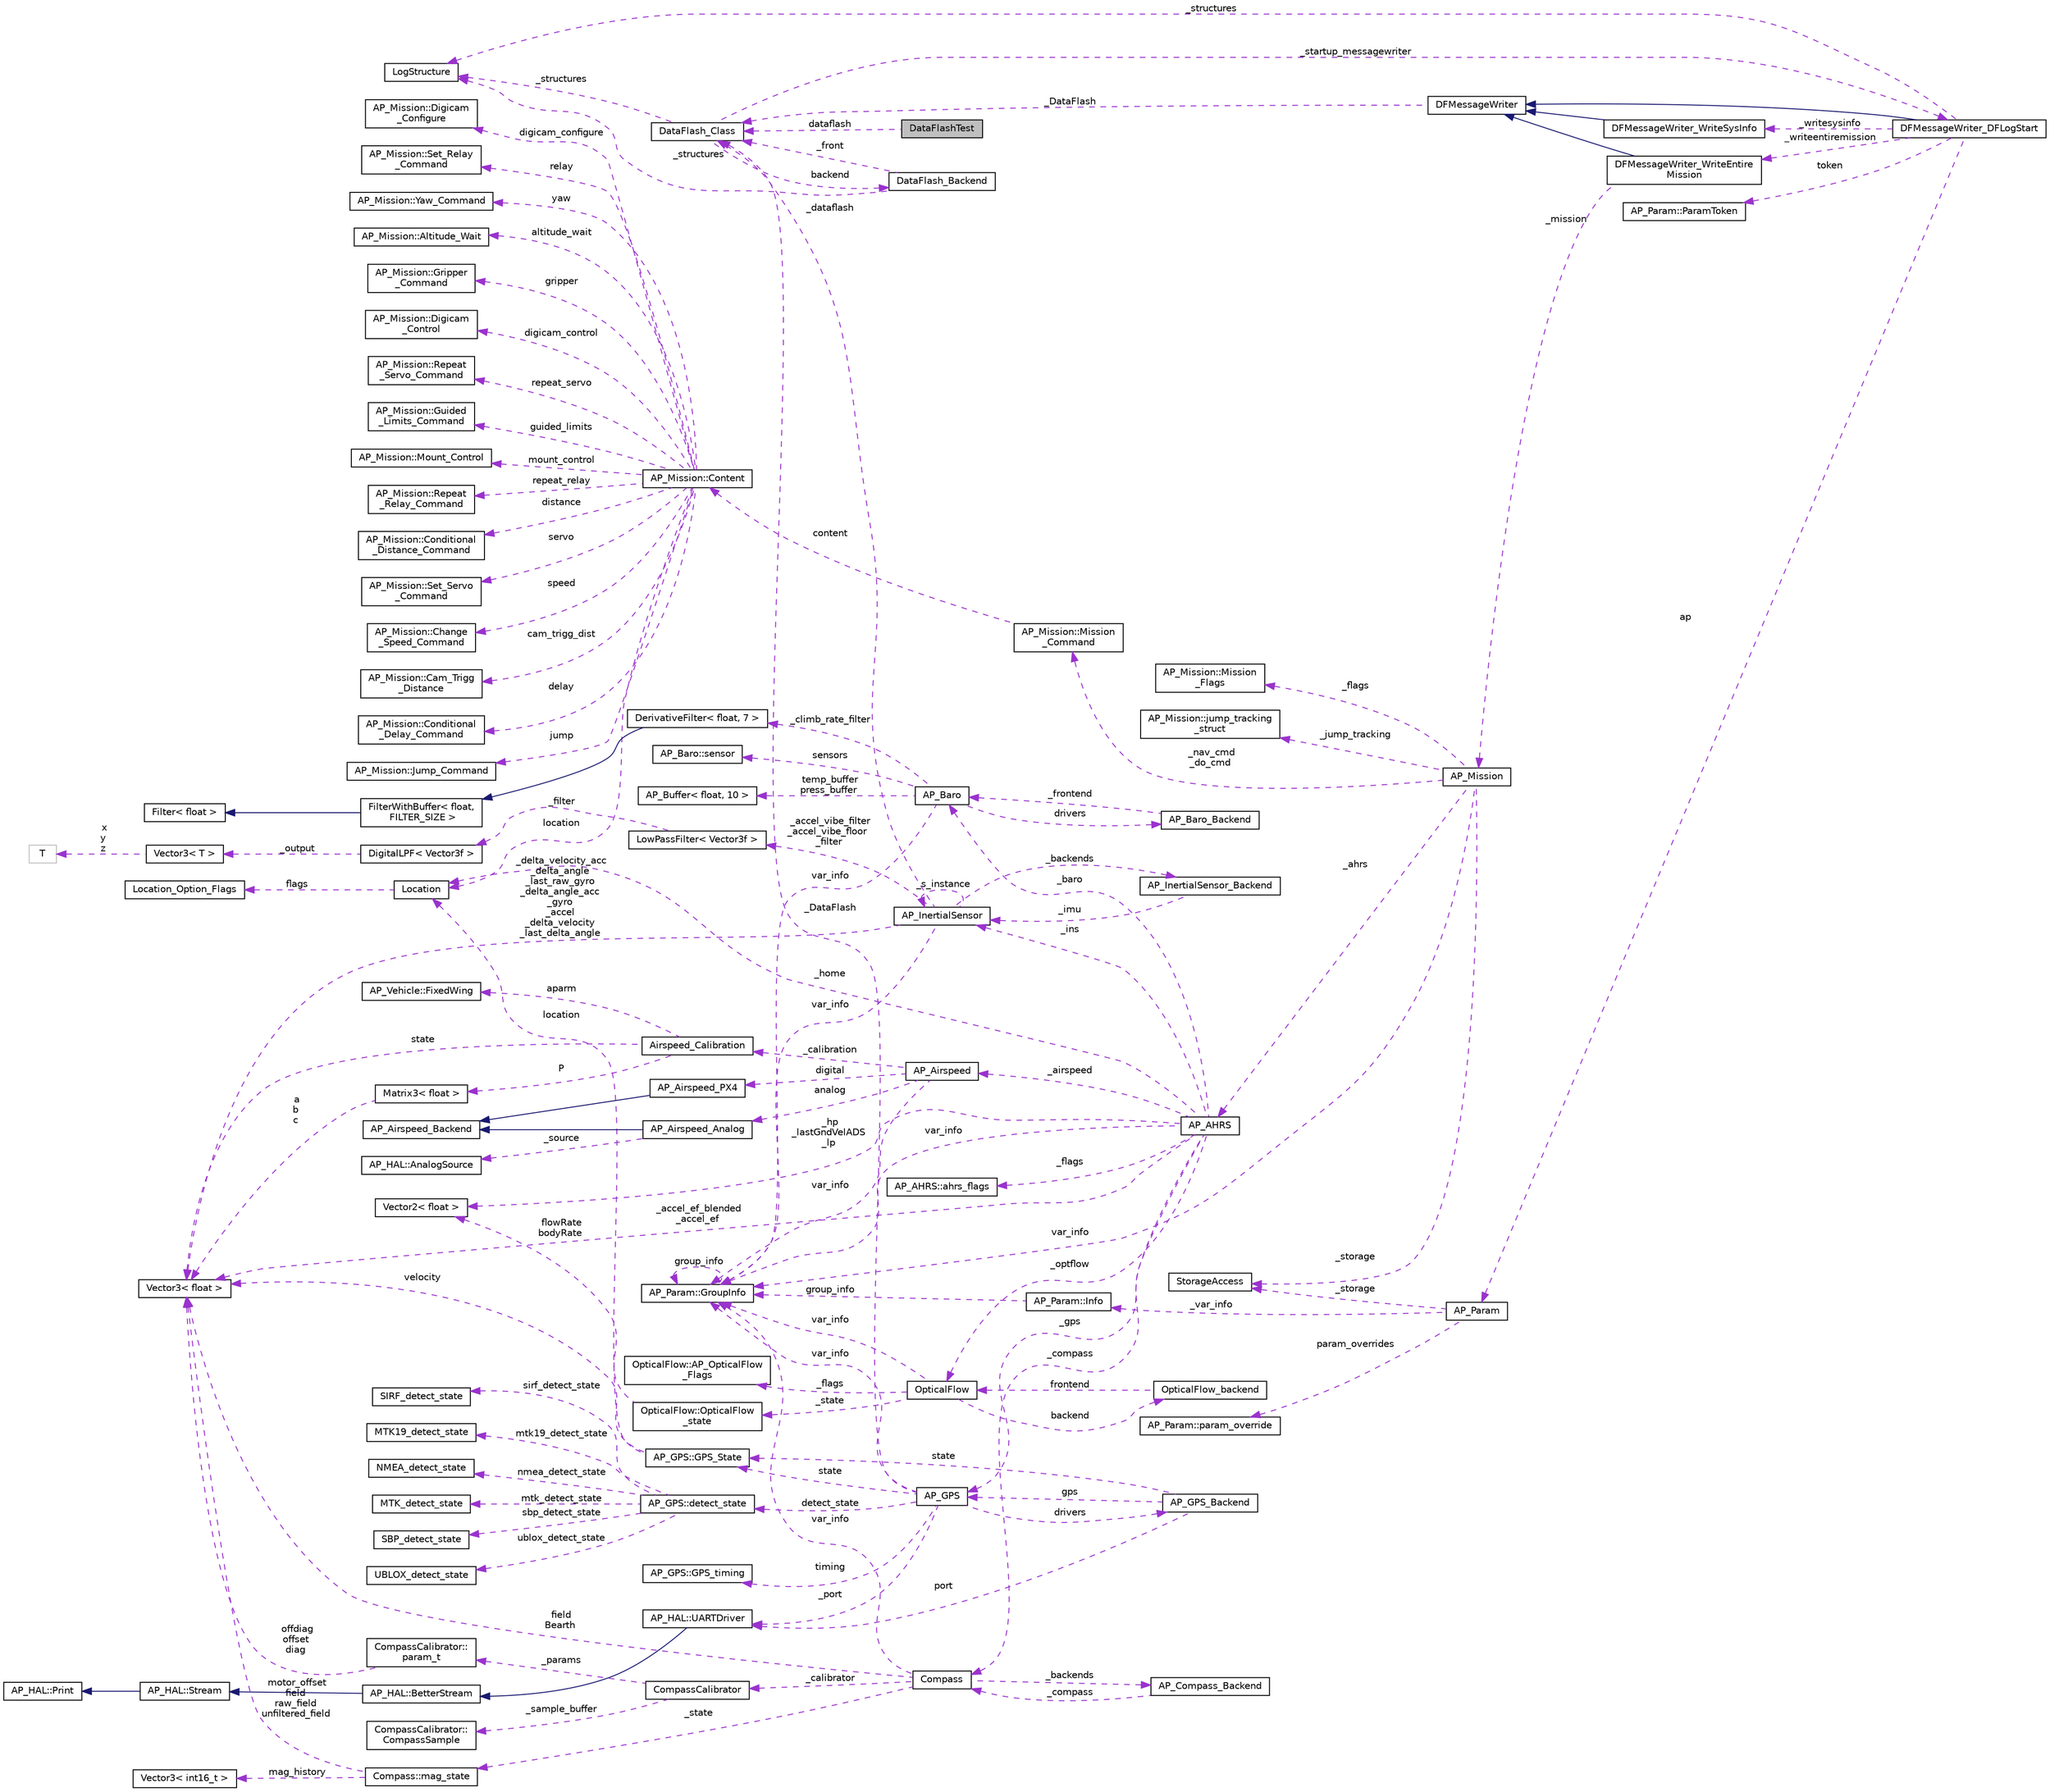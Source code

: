 digraph "DataFlashTest"
{
 // INTERACTIVE_SVG=YES
  edge [fontname="Helvetica",fontsize="10",labelfontname="Helvetica",labelfontsize="10"];
  node [fontname="Helvetica",fontsize="10",shape=record];
  rankdir="LR";
  Node1 [label="DataFlashTest",height=0.2,width=0.4,color="black", fillcolor="grey75", style="filled", fontcolor="black"];
  Node2 -> Node1 [dir="back",color="darkorchid3",fontsize="10",style="dashed",label=" dataflash" ,fontname="Helvetica"];
  Node2 [label="DataFlash_Class",height=0.2,width=0.4,color="black", fillcolor="white", style="filled",URL="$classDataFlash__Class.html"];
  Node3 -> Node2 [dir="back",color="darkorchid3",fontsize="10",style="dashed",label=" _structures" ,fontname="Helvetica"];
  Node3 [label="LogStructure",height=0.2,width=0.4,color="black", fillcolor="white", style="filled",URL="$structLogStructure.html"];
  Node4 -> Node2 [dir="back",color="darkorchid3",fontsize="10",style="dashed",label=" backend" ,fontname="Helvetica"];
  Node4 [label="DataFlash_Backend",height=0.2,width=0.4,color="black", fillcolor="white", style="filled",URL="$classDataFlash__Backend.html"];
  Node3 -> Node4 [dir="back",color="darkorchid3",fontsize="10",style="dashed",label=" _structures" ,fontname="Helvetica"];
  Node2 -> Node4 [dir="back",color="darkorchid3",fontsize="10",style="dashed",label=" _front" ,fontname="Helvetica"];
  Node5 -> Node2 [dir="back",color="darkorchid3",fontsize="10",style="dashed",label=" _startup_messagewriter" ,fontname="Helvetica"];
  Node5 [label="DFMessageWriter_DFLogStart",height=0.2,width=0.4,color="black", fillcolor="white", style="filled",URL="$classDFMessageWriter__DFLogStart.html"];
  Node6 -> Node5 [dir="back",color="midnightblue",fontsize="10",style="solid",fontname="Helvetica"];
  Node6 [label="DFMessageWriter",height=0.2,width=0.4,color="black", fillcolor="white", style="filled",URL="$classDFMessageWriter.html"];
  Node2 -> Node6 [dir="back",color="darkorchid3",fontsize="10",style="dashed",label=" _DataFlash" ,fontname="Helvetica"];
  Node7 -> Node5 [dir="back",color="darkorchid3",fontsize="10",style="dashed",label=" _writeentiremission" ,fontname="Helvetica"];
  Node7 [label="DFMessageWriter_WriteEntire\lMission",height=0.2,width=0.4,color="black", fillcolor="white", style="filled",URL="$classDFMessageWriter__WriteEntireMission.html"];
  Node6 -> Node7 [dir="back",color="midnightblue",fontsize="10",style="solid",fontname="Helvetica"];
  Node8 -> Node7 [dir="back",color="darkorchid3",fontsize="10",style="dashed",label=" _mission" ,fontname="Helvetica"];
  Node8 [label="AP_Mission",height=0.2,width=0.4,color="black", fillcolor="white", style="filled",URL="$classAP__Mission.html",tooltip="Object managing Mission. "];
  Node9 -> Node8 [dir="back",color="darkorchid3",fontsize="10",style="dashed",label=" _storage" ,fontname="Helvetica"];
  Node9 [label="StorageAccess",height=0.2,width=0.4,color="black", fillcolor="white", style="filled",URL="$classStorageAccess.html"];
  Node10 -> Node8 [dir="back",color="darkorchid3",fontsize="10",style="dashed",label=" _nav_cmd\n_do_cmd" ,fontname="Helvetica"];
  Node10 [label="AP_Mission::Mission\l_Command",height=0.2,width=0.4,color="black", fillcolor="white", style="filled",URL="$structAP__Mission_1_1Mission__Command.html"];
  Node11 -> Node10 [dir="back",color="darkorchid3",fontsize="10",style="dashed",label=" content" ,fontname="Helvetica"];
  Node11 [label="AP_Mission::Content",height=0.2,width=0.4,color="black", fillcolor="white", style="filled",URL="$unionAP__Mission_1_1Content.html"];
  Node12 -> Node11 [dir="back",color="darkorchid3",fontsize="10",style="dashed",label=" guided_limits" ,fontname="Helvetica"];
  Node12 [label="AP_Mission::Guided\l_Limits_Command",height=0.2,width=0.4,color="black", fillcolor="white", style="filled",URL="$structAP__Mission_1_1Guided__Limits__Command.html"];
  Node13 -> Node11 [dir="back",color="darkorchid3",fontsize="10",style="dashed",label=" mount_control" ,fontname="Helvetica"];
  Node13 [label="AP_Mission::Mount_Control",height=0.2,width=0.4,color="black", fillcolor="white", style="filled",URL="$structAP__Mission_1_1Mount__Control.html"];
  Node14 -> Node11 [dir="back",color="darkorchid3",fontsize="10",style="dashed",label=" repeat_relay" ,fontname="Helvetica"];
  Node14 [label="AP_Mission::Repeat\l_Relay_Command",height=0.2,width=0.4,color="black", fillcolor="white", style="filled",URL="$structAP__Mission_1_1Repeat__Relay__Command.html"];
  Node15 -> Node11 [dir="back",color="darkorchid3",fontsize="10",style="dashed",label=" distance" ,fontname="Helvetica"];
  Node15 [label="AP_Mission::Conditional\l_Distance_Command",height=0.2,width=0.4,color="black", fillcolor="white", style="filled",URL="$structAP__Mission_1_1Conditional__Distance__Command.html"];
  Node16 -> Node11 [dir="back",color="darkorchid3",fontsize="10",style="dashed",label=" servo" ,fontname="Helvetica"];
  Node16 [label="AP_Mission::Set_Servo\l_Command",height=0.2,width=0.4,color="black", fillcolor="white", style="filled",URL="$structAP__Mission_1_1Set__Servo__Command.html"];
  Node17 -> Node11 [dir="back",color="darkorchid3",fontsize="10",style="dashed",label=" speed" ,fontname="Helvetica"];
  Node17 [label="AP_Mission::Change\l_Speed_Command",height=0.2,width=0.4,color="black", fillcolor="white", style="filled",URL="$structAP__Mission_1_1Change__Speed__Command.html"];
  Node18 -> Node11 [dir="back",color="darkorchid3",fontsize="10",style="dashed",label=" cam_trigg_dist" ,fontname="Helvetica"];
  Node18 [label="AP_Mission::Cam_Trigg\l_Distance",height=0.2,width=0.4,color="black", fillcolor="white", style="filled",URL="$structAP__Mission_1_1Cam__Trigg__Distance.html"];
  Node19 -> Node11 [dir="back",color="darkorchid3",fontsize="10",style="dashed",label=" delay" ,fontname="Helvetica"];
  Node19 [label="AP_Mission::Conditional\l_Delay_Command",height=0.2,width=0.4,color="black", fillcolor="white", style="filled",URL="$structAP__Mission_1_1Conditional__Delay__Command.html"];
  Node20 -> Node11 [dir="back",color="darkorchid3",fontsize="10",style="dashed",label=" jump" ,fontname="Helvetica"];
  Node20 [label="AP_Mission::Jump_Command",height=0.2,width=0.4,color="black", fillcolor="white", style="filled",URL="$structAP__Mission_1_1Jump__Command.html"];
  Node21 -> Node11 [dir="back",color="darkorchid3",fontsize="10",style="dashed",label=" location" ,fontname="Helvetica"];
  Node21 [label="Location",height=0.2,width=0.4,color="black", fillcolor="white", style="filled",URL="$structLocation.html"];
  Node22 -> Node21 [dir="back",color="darkorchid3",fontsize="10",style="dashed",label=" flags" ,fontname="Helvetica"];
  Node22 [label="Location_Option_Flags",height=0.2,width=0.4,color="black", fillcolor="white", style="filled",URL="$structLocation__Option__Flags.html"];
  Node23 -> Node11 [dir="back",color="darkorchid3",fontsize="10",style="dashed",label=" digicam_configure" ,fontname="Helvetica"];
  Node23 [label="AP_Mission::Digicam\l_Configure",height=0.2,width=0.4,color="black", fillcolor="white", style="filled",URL="$structAP__Mission_1_1Digicam__Configure.html"];
  Node24 -> Node11 [dir="back",color="darkorchid3",fontsize="10",style="dashed",label=" relay" ,fontname="Helvetica"];
  Node24 [label="AP_Mission::Set_Relay\l_Command",height=0.2,width=0.4,color="black", fillcolor="white", style="filled",URL="$structAP__Mission_1_1Set__Relay__Command.html"];
  Node25 -> Node11 [dir="back",color="darkorchid3",fontsize="10",style="dashed",label=" yaw" ,fontname="Helvetica"];
  Node25 [label="AP_Mission::Yaw_Command",height=0.2,width=0.4,color="black", fillcolor="white", style="filled",URL="$structAP__Mission_1_1Yaw__Command.html"];
  Node26 -> Node11 [dir="back",color="darkorchid3",fontsize="10",style="dashed",label=" altitude_wait" ,fontname="Helvetica"];
  Node26 [label="AP_Mission::Altitude_Wait",height=0.2,width=0.4,color="black", fillcolor="white", style="filled",URL="$structAP__Mission_1_1Altitude__Wait.html"];
  Node27 -> Node11 [dir="back",color="darkorchid3",fontsize="10",style="dashed",label=" gripper" ,fontname="Helvetica"];
  Node27 [label="AP_Mission::Gripper\l_Command",height=0.2,width=0.4,color="black", fillcolor="white", style="filled",URL="$structAP__Mission_1_1Gripper__Command.html"];
  Node28 -> Node11 [dir="back",color="darkorchid3",fontsize="10",style="dashed",label=" digicam_control" ,fontname="Helvetica"];
  Node28 [label="AP_Mission::Digicam\l_Control",height=0.2,width=0.4,color="black", fillcolor="white", style="filled",URL="$structAP__Mission_1_1Digicam__Control.html"];
  Node29 -> Node11 [dir="back",color="darkorchid3",fontsize="10",style="dashed",label=" repeat_servo" ,fontname="Helvetica"];
  Node29 [label="AP_Mission::Repeat\l_Servo_Command",height=0.2,width=0.4,color="black", fillcolor="white", style="filled",URL="$structAP__Mission_1_1Repeat__Servo__Command.html"];
  Node30 -> Node8 [dir="back",color="darkorchid3",fontsize="10",style="dashed",label=" var_info" ,fontname="Helvetica"];
  Node30 [label="AP_Param::GroupInfo",height=0.2,width=0.4,color="black", fillcolor="white", style="filled",URL="$structAP__Param_1_1GroupInfo.html"];
  Node30 -> Node30 [dir="back",color="darkorchid3",fontsize="10",style="dashed",label=" group_info" ,fontname="Helvetica"];
  Node31 -> Node8 [dir="back",color="darkorchid3",fontsize="10",style="dashed",label=" _flags" ,fontname="Helvetica"];
  Node31 [label="AP_Mission::Mission\l_Flags",height=0.2,width=0.4,color="black", fillcolor="white", style="filled",URL="$structAP__Mission_1_1Mission__Flags.html"];
  Node32 -> Node8 [dir="back",color="darkorchid3",fontsize="10",style="dashed",label=" _ahrs" ,fontname="Helvetica"];
  Node32 [label="AP_AHRS",height=0.2,width=0.4,color="black", fillcolor="white", style="filled",URL="$classAP__AHRS.html"];
  Node33 -> Node32 [dir="back",color="darkorchid3",fontsize="10",style="dashed",label=" _flags" ,fontname="Helvetica"];
  Node33 [label="AP_AHRS::ahrs_flags",height=0.2,width=0.4,color="black", fillcolor="white", style="filled",URL="$structAP__AHRS_1_1ahrs__flags.html"];
  Node34 -> Node32 [dir="back",color="darkorchid3",fontsize="10",style="dashed",label=" _baro" ,fontname="Helvetica"];
  Node34 [label="AP_Baro",height=0.2,width=0.4,color="black", fillcolor="white", style="filled",URL="$classAP__Baro.html"];
  Node35 -> Node34 [dir="back",color="darkorchid3",fontsize="10",style="dashed",label=" sensors" ,fontname="Helvetica"];
  Node35 [label="AP_Baro::sensor",height=0.2,width=0.4,color="black", fillcolor="white", style="filled",URL="$structAP__Baro_1_1sensor.html"];
  Node36 -> Node34 [dir="back",color="darkorchid3",fontsize="10",style="dashed",label=" temp_buffer\npress_buffer" ,fontname="Helvetica"];
  Node36 [label="AP_Buffer\< float, 10 \>",height=0.2,width=0.4,color="black", fillcolor="white", style="filled",URL="$classAP__Buffer.html"];
  Node37 -> Node34 [dir="back",color="darkorchid3",fontsize="10",style="dashed",label=" _climb_rate_filter" ,fontname="Helvetica"];
  Node37 [label="DerivativeFilter\< float, 7 \>",height=0.2,width=0.4,color="black", fillcolor="white", style="filled",URL="$classDerivativeFilter.html"];
  Node38 -> Node37 [dir="back",color="midnightblue",fontsize="10",style="solid",fontname="Helvetica"];
  Node38 [label="FilterWithBuffer\< float,\l FILTER_SIZE \>",height=0.2,width=0.4,color="black", fillcolor="white", style="filled",URL="$classFilterWithBuffer.html"];
  Node39 -> Node38 [dir="back",color="midnightblue",fontsize="10",style="solid",fontname="Helvetica"];
  Node39 [label="Filter\< float \>",height=0.2,width=0.4,color="black", fillcolor="white", style="filled",URL="$classFilter.html"];
  Node30 -> Node34 [dir="back",color="darkorchid3",fontsize="10",style="dashed",label=" var_info" ,fontname="Helvetica"];
  Node40 -> Node34 [dir="back",color="darkorchid3",fontsize="10",style="dashed",label=" drivers" ,fontname="Helvetica"];
  Node40 [label="AP_Baro_Backend",height=0.2,width=0.4,color="black", fillcolor="white", style="filled",URL="$classAP__Baro__Backend.html",tooltip="-*- tab-width: 4; Mode: C++; c-basic-offset: 4; indent-tabs-mode: nil -*- "];
  Node34 -> Node40 [dir="back",color="darkorchid3",fontsize="10",style="dashed",label=" _frontend" ,fontname="Helvetica"];
  Node41 -> Node32 [dir="back",color="darkorchid3",fontsize="10",style="dashed",label=" _optflow" ,fontname="Helvetica"];
  Node41 [label="OpticalFlow",height=0.2,width=0.4,color="black", fillcolor="white", style="filled",URL="$classOpticalFlow.html"];
  Node30 -> Node41 [dir="back",color="darkorchid3",fontsize="10",style="dashed",label=" var_info" ,fontname="Helvetica"];
  Node42 -> Node41 [dir="back",color="darkorchid3",fontsize="10",style="dashed",label=" _state" ,fontname="Helvetica"];
  Node42 [label="OpticalFlow::OpticalFlow\l_state",height=0.2,width=0.4,color="black", fillcolor="white", style="filled",URL="$structOpticalFlow_1_1OpticalFlow__state.html"];
  Node43 -> Node42 [dir="back",color="darkorchid3",fontsize="10",style="dashed",label=" flowRate\nbodyRate" ,fontname="Helvetica"];
  Node43 [label="Vector2\< float \>",height=0.2,width=0.4,color="black", fillcolor="white", style="filled",URL="$structVector2.html"];
  Node44 -> Node41 [dir="back",color="darkorchid3",fontsize="10",style="dashed",label=" backend" ,fontname="Helvetica"];
  Node44 [label="OpticalFlow_backend",height=0.2,width=0.4,color="black", fillcolor="white", style="filled",URL="$classOpticalFlow__backend.html"];
  Node41 -> Node44 [dir="back",color="darkorchid3",fontsize="10",style="dashed",label=" frontend" ,fontname="Helvetica"];
  Node45 -> Node41 [dir="back",color="darkorchid3",fontsize="10",style="dashed",label=" _flags" ,fontname="Helvetica"];
  Node45 [label="OpticalFlow::AP_OpticalFlow\l_Flags",height=0.2,width=0.4,color="black", fillcolor="white", style="filled",URL="$structOpticalFlow_1_1AP__OpticalFlow__Flags.html"];
  Node30 -> Node32 [dir="back",color="darkorchid3",fontsize="10",style="dashed",label=" var_info" ,fontname="Helvetica"];
  Node46 -> Node32 [dir="back",color="darkorchid3",fontsize="10",style="dashed",label=" _accel_ef_blended\n_accel_ef" ,fontname="Helvetica"];
  Node46 [label="Vector3\< float \>",height=0.2,width=0.4,color="black", fillcolor="white", style="filled",URL="$classVector3.html"];
  Node47 -> Node32 [dir="back",color="darkorchid3",fontsize="10",style="dashed",label=" _ins" ,fontname="Helvetica"];
  Node47 [label="AP_InertialSensor",height=0.2,width=0.4,color="black", fillcolor="white", style="filled",URL="$classAP__InertialSensor.html"];
  Node48 -> Node47 [dir="back",color="darkorchid3",fontsize="10",style="dashed",label=" _accel_vibe_filter\n_accel_vibe_floor\l_filter" ,fontname="Helvetica"];
  Node48 [label="LowPassFilter\< Vector3f \>",height=0.2,width=0.4,color="black", fillcolor="white", style="filled",URL="$classLowPassFilter.html"];
  Node49 -> Node48 [dir="back",color="darkorchid3",fontsize="10",style="dashed",label=" _filter" ,fontname="Helvetica"];
  Node49 [label="DigitalLPF\< Vector3f \>",height=0.2,width=0.4,color="black", fillcolor="white", style="filled",URL="$classDigitalLPF.html"];
  Node50 -> Node49 [dir="back",color="darkorchid3",fontsize="10",style="dashed",label=" _output" ,fontname="Helvetica"];
  Node50 [label="Vector3\< T \>",height=0.2,width=0.4,color="black", fillcolor="white", style="filled",URL="$classVector3.html"];
  Node51 -> Node50 [dir="back",color="darkorchid3",fontsize="10",style="dashed",label=" x\ny\nz" ,fontname="Helvetica"];
  Node51 [label="T",height=0.2,width=0.4,color="grey75", fillcolor="white", style="filled"];
  Node52 -> Node47 [dir="back",color="darkorchid3",fontsize="10",style="dashed",label=" _backends" ,fontname="Helvetica"];
  Node52 [label="AP_InertialSensor_Backend",height=0.2,width=0.4,color="black", fillcolor="white", style="filled",URL="$classAP__InertialSensor__Backend.html"];
  Node47 -> Node52 [dir="back",color="darkorchid3",fontsize="10",style="dashed",label=" _imu" ,fontname="Helvetica"];
  Node2 -> Node47 [dir="back",color="darkorchid3",fontsize="10",style="dashed",label=" _dataflash" ,fontname="Helvetica"];
  Node30 -> Node47 [dir="back",color="darkorchid3",fontsize="10",style="dashed",label=" var_info" ,fontname="Helvetica"];
  Node47 -> Node47 [dir="back",color="darkorchid3",fontsize="10",style="dashed",label=" _s_instance" ,fontname="Helvetica"];
  Node46 -> Node47 [dir="back",color="darkorchid3",fontsize="10",style="dashed",label=" _delta_velocity_acc\n_delta_angle\n_last_raw_gyro\n_delta_angle_acc\n_gyro\n_accel\n_delta_velocity\n_last_delta_angle" ,fontname="Helvetica"];
  Node53 -> Node32 [dir="back",color="darkorchid3",fontsize="10",style="dashed",label=" _airspeed" ,fontname="Helvetica"];
  Node53 [label="AP_Airspeed",height=0.2,width=0.4,color="black", fillcolor="white", style="filled",URL="$classAP__Airspeed.html"];
  Node54 -> Node53 [dir="back",color="darkorchid3",fontsize="10",style="dashed",label=" analog" ,fontname="Helvetica"];
  Node54 [label="AP_Airspeed_Analog",height=0.2,width=0.4,color="black", fillcolor="white", style="filled",URL="$classAP__Airspeed__Analog.html",tooltip="-*- tab-width: 4; Mode: C++; c-basic-offset: 4; indent-tabs-mode: nil -*- "];
  Node55 -> Node54 [dir="back",color="midnightblue",fontsize="10",style="solid",fontname="Helvetica"];
  Node55 [label="AP_Airspeed_Backend",height=0.2,width=0.4,color="black", fillcolor="white", style="filled",URL="$classAP__Airspeed__Backend.html",tooltip="-*- tab-width: 4; Mode: C++; c-basic-offset: 4; indent-tabs-mode: nil -*- "];
  Node56 -> Node54 [dir="back",color="darkorchid3",fontsize="10",style="dashed",label=" _source" ,fontname="Helvetica"];
  Node56 [label="AP_HAL::AnalogSource",height=0.2,width=0.4,color="black", fillcolor="white", style="filled",URL="$classAP__HAL_1_1AnalogSource.html"];
  Node30 -> Node53 [dir="back",color="darkorchid3",fontsize="10",style="dashed",label=" var_info" ,fontname="Helvetica"];
  Node57 -> Node53 [dir="back",color="darkorchid3",fontsize="10",style="dashed",label=" digital" ,fontname="Helvetica"];
  Node57 [label="AP_Airspeed_PX4",height=0.2,width=0.4,color="black", fillcolor="white", style="filled",URL="$classAP__Airspeed__PX4.html",tooltip="-*- tab-width: 4; Mode: C++; c-basic-offset: 4; indent-tabs-mode: nil -*- "];
  Node55 -> Node57 [dir="back",color="midnightblue",fontsize="10",style="solid",fontname="Helvetica"];
  Node58 -> Node53 [dir="back",color="darkorchid3",fontsize="10",style="dashed",label=" _calibration" ,fontname="Helvetica"];
  Node58 [label="Airspeed_Calibration",height=0.2,width=0.4,color="black", fillcolor="white", style="filled",URL="$classAirspeed__Calibration.html",tooltip="-*- tab-width: 4; Mode: C++; c-basic-offset: 4; indent-tabs-mode: nil -*- "];
  Node59 -> Node58 [dir="back",color="darkorchid3",fontsize="10",style="dashed",label=" P" ,fontname="Helvetica"];
  Node59 [label="Matrix3\< float \>",height=0.2,width=0.4,color="black", fillcolor="white", style="filled",URL="$classMatrix3.html"];
  Node46 -> Node59 [dir="back",color="darkorchid3",fontsize="10",style="dashed",label=" a\nb\nc" ,fontname="Helvetica"];
  Node46 -> Node58 [dir="back",color="darkorchid3",fontsize="10",style="dashed",label=" state" ,fontname="Helvetica"];
  Node60 -> Node58 [dir="back",color="darkorchid3",fontsize="10",style="dashed",label=" aparm" ,fontname="Helvetica"];
  Node60 [label="AP_Vehicle::FixedWing",height=0.2,width=0.4,color="black", fillcolor="white", style="filled",URL="$structAP__Vehicle_1_1FixedWing.html"];
  Node43 -> Node32 [dir="back",color="darkorchid3",fontsize="10",style="dashed",label=" _hp\n_lastGndVelADS\n_lp" ,fontname="Helvetica"];
  Node61 -> Node32 [dir="back",color="darkorchid3",fontsize="10",style="dashed",label=" _gps" ,fontname="Helvetica"];
  Node61 [label="AP_GPS",height=0.2,width=0.4,color="black", fillcolor="white", style="filled",URL="$classAP__GPS.html"];
  Node62 -> Node61 [dir="back",color="darkorchid3",fontsize="10",style="dashed",label=" detect_state" ,fontname="Helvetica"];
  Node62 [label="AP_GPS::detect_state",height=0.2,width=0.4,color="black", fillcolor="white", style="filled",URL="$structAP__GPS_1_1detect__state.html"];
  Node63 -> Node62 [dir="back",color="darkorchid3",fontsize="10",style="dashed",label=" sbp_detect_state" ,fontname="Helvetica"];
  Node63 [label="SBP_detect_state",height=0.2,width=0.4,color="black", fillcolor="white", style="filled",URL="$structSBP__detect__state.html"];
  Node64 -> Node62 [dir="back",color="darkorchid3",fontsize="10",style="dashed",label=" ublox_detect_state" ,fontname="Helvetica"];
  Node64 [label="UBLOX_detect_state",height=0.2,width=0.4,color="black", fillcolor="white", style="filled",URL="$structUBLOX__detect__state.html"];
  Node65 -> Node62 [dir="back",color="darkorchid3",fontsize="10",style="dashed",label=" sirf_detect_state" ,fontname="Helvetica"];
  Node65 [label="SIRF_detect_state",height=0.2,width=0.4,color="black", fillcolor="white", style="filled",URL="$structSIRF__detect__state.html"];
  Node66 -> Node62 [dir="back",color="darkorchid3",fontsize="10",style="dashed",label=" mtk19_detect_state" ,fontname="Helvetica"];
  Node66 [label="MTK19_detect_state",height=0.2,width=0.4,color="black", fillcolor="white", style="filled",URL="$structMTK19__detect__state.html"];
  Node67 -> Node62 [dir="back",color="darkorchid3",fontsize="10",style="dashed",label=" nmea_detect_state" ,fontname="Helvetica"];
  Node67 [label="NMEA_detect_state",height=0.2,width=0.4,color="black", fillcolor="white", style="filled",URL="$structNMEA__detect__state.html"];
  Node68 -> Node62 [dir="back",color="darkorchid3",fontsize="10",style="dashed",label=" mtk_detect_state" ,fontname="Helvetica"];
  Node68 [label="MTK_detect_state",height=0.2,width=0.4,color="black", fillcolor="white", style="filled",URL="$structMTK__detect__state.html"];
  Node69 -> Node61 [dir="back",color="darkorchid3",fontsize="10",style="dashed",label=" timing" ,fontname="Helvetica"];
  Node69 [label="AP_GPS::GPS_timing",height=0.2,width=0.4,color="black", fillcolor="white", style="filled",URL="$structAP__GPS_1_1GPS__timing.html"];
  Node70 -> Node61 [dir="back",color="darkorchid3",fontsize="10",style="dashed",label=" drivers" ,fontname="Helvetica"];
  Node70 [label="AP_GPS_Backend",height=0.2,width=0.4,color="black", fillcolor="white", style="filled",URL="$classAP__GPS__Backend.html"];
  Node71 -> Node70 [dir="back",color="darkorchid3",fontsize="10",style="dashed",label=" port" ,fontname="Helvetica"];
  Node71 [label="AP_HAL::UARTDriver",height=0.2,width=0.4,color="black", fillcolor="white", style="filled",URL="$classAP__HAL_1_1UARTDriver.html"];
  Node72 -> Node71 [dir="back",color="midnightblue",fontsize="10",style="solid",fontname="Helvetica"];
  Node72 [label="AP_HAL::BetterStream",height=0.2,width=0.4,color="black", fillcolor="white", style="filled",URL="$classAP__HAL_1_1BetterStream.html"];
  Node73 -> Node72 [dir="back",color="midnightblue",fontsize="10",style="solid",fontname="Helvetica"];
  Node73 [label="AP_HAL::Stream",height=0.2,width=0.4,color="black", fillcolor="white", style="filled",URL="$classAP__HAL_1_1Stream.html"];
  Node74 -> Node73 [dir="back",color="midnightblue",fontsize="10",style="solid",fontname="Helvetica"];
  Node74 [label="AP_HAL::Print",height=0.2,width=0.4,color="black", fillcolor="white", style="filled",URL="$classAP__HAL_1_1Print.html"];
  Node61 -> Node70 [dir="back",color="darkorchid3",fontsize="10",style="dashed",label=" gps" ,fontname="Helvetica"];
  Node75 -> Node70 [dir="back",color="darkorchid3",fontsize="10",style="dashed",label=" state" ,fontname="Helvetica"];
  Node75 [label="AP_GPS::GPS_State",height=0.2,width=0.4,color="black", fillcolor="white", style="filled",URL="$structAP__GPS_1_1GPS__State.html"];
  Node46 -> Node75 [dir="back",color="darkorchid3",fontsize="10",style="dashed",label=" velocity" ,fontname="Helvetica"];
  Node21 -> Node75 [dir="back",color="darkorchid3",fontsize="10",style="dashed",label=" location" ,fontname="Helvetica"];
  Node2 -> Node61 [dir="back",color="darkorchid3",fontsize="10",style="dashed",label=" _DataFlash" ,fontname="Helvetica"];
  Node71 -> Node61 [dir="back",color="darkorchid3",fontsize="10",style="dashed",label=" _port" ,fontname="Helvetica"];
  Node30 -> Node61 [dir="back",color="darkorchid3",fontsize="10",style="dashed",label=" var_info" ,fontname="Helvetica"];
  Node75 -> Node61 [dir="back",color="darkorchid3",fontsize="10",style="dashed",label=" state" ,fontname="Helvetica"];
  Node21 -> Node32 [dir="back",color="darkorchid3",fontsize="10",style="dashed",label=" _home" ,fontname="Helvetica"];
  Node76 -> Node32 [dir="back",color="darkorchid3",fontsize="10",style="dashed",label=" _compass" ,fontname="Helvetica"];
  Node76 [label="Compass",height=0.2,width=0.4,color="black", fillcolor="white", style="filled",URL="$classCompass.html"];
  Node30 -> Node76 [dir="back",color="darkorchid3",fontsize="10",style="dashed",label=" var_info" ,fontname="Helvetica"];
  Node46 -> Node76 [dir="back",color="darkorchid3",fontsize="10",style="dashed",label=" field\nBearth" ,fontname="Helvetica"];
  Node77 -> Node76 [dir="back",color="darkorchid3",fontsize="10",style="dashed",label=" _calibrator" ,fontname="Helvetica"];
  Node77 [label="CompassCalibrator",height=0.2,width=0.4,color="black", fillcolor="white", style="filled",URL="$classCompassCalibrator.html"];
  Node78 -> Node77 [dir="back",color="darkorchid3",fontsize="10",style="dashed",label=" _params" ,fontname="Helvetica"];
  Node78 [label="CompassCalibrator::\lparam_t",height=0.2,width=0.4,color="black", fillcolor="white", style="filled",URL="$classCompassCalibrator_1_1param__t.html"];
  Node46 -> Node78 [dir="back",color="darkorchid3",fontsize="10",style="dashed",label=" offdiag\noffset\ndiag" ,fontname="Helvetica"];
  Node79 -> Node77 [dir="back",color="darkorchid3",fontsize="10",style="dashed",label=" _sample_buffer" ,fontname="Helvetica"];
  Node79 [label="CompassCalibrator::\lCompassSample",height=0.2,width=0.4,color="black", fillcolor="white", style="filled",URL="$classCompassCalibrator_1_1CompassSample.html"];
  Node80 -> Node76 [dir="back",color="darkorchid3",fontsize="10",style="dashed",label=" _backends" ,fontname="Helvetica"];
  Node80 [label="AP_Compass_Backend",height=0.2,width=0.4,color="black", fillcolor="white", style="filled",URL="$classAP__Compass__Backend.html"];
  Node76 -> Node80 [dir="back",color="darkorchid3",fontsize="10",style="dashed",label=" _compass" ,fontname="Helvetica"];
  Node81 -> Node76 [dir="back",color="darkorchid3",fontsize="10",style="dashed",label=" _state" ,fontname="Helvetica"];
  Node81 [label="Compass::mag_state",height=0.2,width=0.4,color="black", fillcolor="white", style="filled",URL="$structCompass_1_1mag__state.html"];
  Node46 -> Node81 [dir="back",color="darkorchid3",fontsize="10",style="dashed",label=" motor_offset\nfield\nraw_field\nunfiltered_field" ,fontname="Helvetica"];
  Node82 -> Node81 [dir="back",color="darkorchid3",fontsize="10",style="dashed",label=" mag_history" ,fontname="Helvetica"];
  Node82 [label="Vector3\< int16_t \>",height=0.2,width=0.4,color="black", fillcolor="white", style="filled",URL="$classVector3.html"];
  Node83 -> Node8 [dir="back",color="darkorchid3",fontsize="10",style="dashed",label=" _jump_tracking" ,fontname="Helvetica"];
  Node83 [label="AP_Mission::jump_tracking\l_struct",height=0.2,width=0.4,color="black", fillcolor="white", style="filled",URL="$structAP__Mission_1_1jump__tracking__struct.html"];
  Node84 -> Node5 [dir="back",color="darkorchid3",fontsize="10",style="dashed",label=" _writesysinfo" ,fontname="Helvetica"];
  Node84 [label="DFMessageWriter_WriteSysInfo",height=0.2,width=0.4,color="black", fillcolor="white", style="filled",URL="$classDFMessageWriter__WriteSysInfo.html"];
  Node6 -> Node84 [dir="back",color="midnightblue",fontsize="10",style="solid",fontname="Helvetica"];
  Node85 -> Node5 [dir="back",color="darkorchid3",fontsize="10",style="dashed",label=" token" ,fontname="Helvetica"];
  Node85 [label="AP_Param::ParamToken",height=0.2,width=0.4,color="black", fillcolor="white", style="filled",URL="$structAP__Param_1_1ParamToken.html"];
  Node3 -> Node5 [dir="back",color="darkorchid3",fontsize="10",style="dashed",label=" _structures" ,fontname="Helvetica"];
  Node86 -> Node5 [dir="back",color="darkorchid3",fontsize="10",style="dashed",label=" ap" ,fontname="Helvetica"];
  Node86 [label="AP_Param",height=0.2,width=0.4,color="black", fillcolor="white", style="filled",URL="$classAP__Param.html"];
  Node9 -> Node86 [dir="back",color="darkorchid3",fontsize="10",style="dashed",label=" _storage" ,fontname="Helvetica"];
  Node87 -> Node86 [dir="back",color="darkorchid3",fontsize="10",style="dashed",label=" _var_info" ,fontname="Helvetica"];
  Node87 [label="AP_Param::Info",height=0.2,width=0.4,color="black", fillcolor="white", style="filled",URL="$structAP__Param_1_1Info.html"];
  Node30 -> Node87 [dir="back",color="darkorchid3",fontsize="10",style="dashed",label=" group_info" ,fontname="Helvetica"];
  Node88 -> Node86 [dir="back",color="darkorchid3",fontsize="10",style="dashed",label=" param_overrides" ,fontname="Helvetica"];
  Node88 [label="AP_Param::param_override",height=0.2,width=0.4,color="black", fillcolor="white", style="filled",URL="$structAP__Param_1_1param__override.html"];
}
